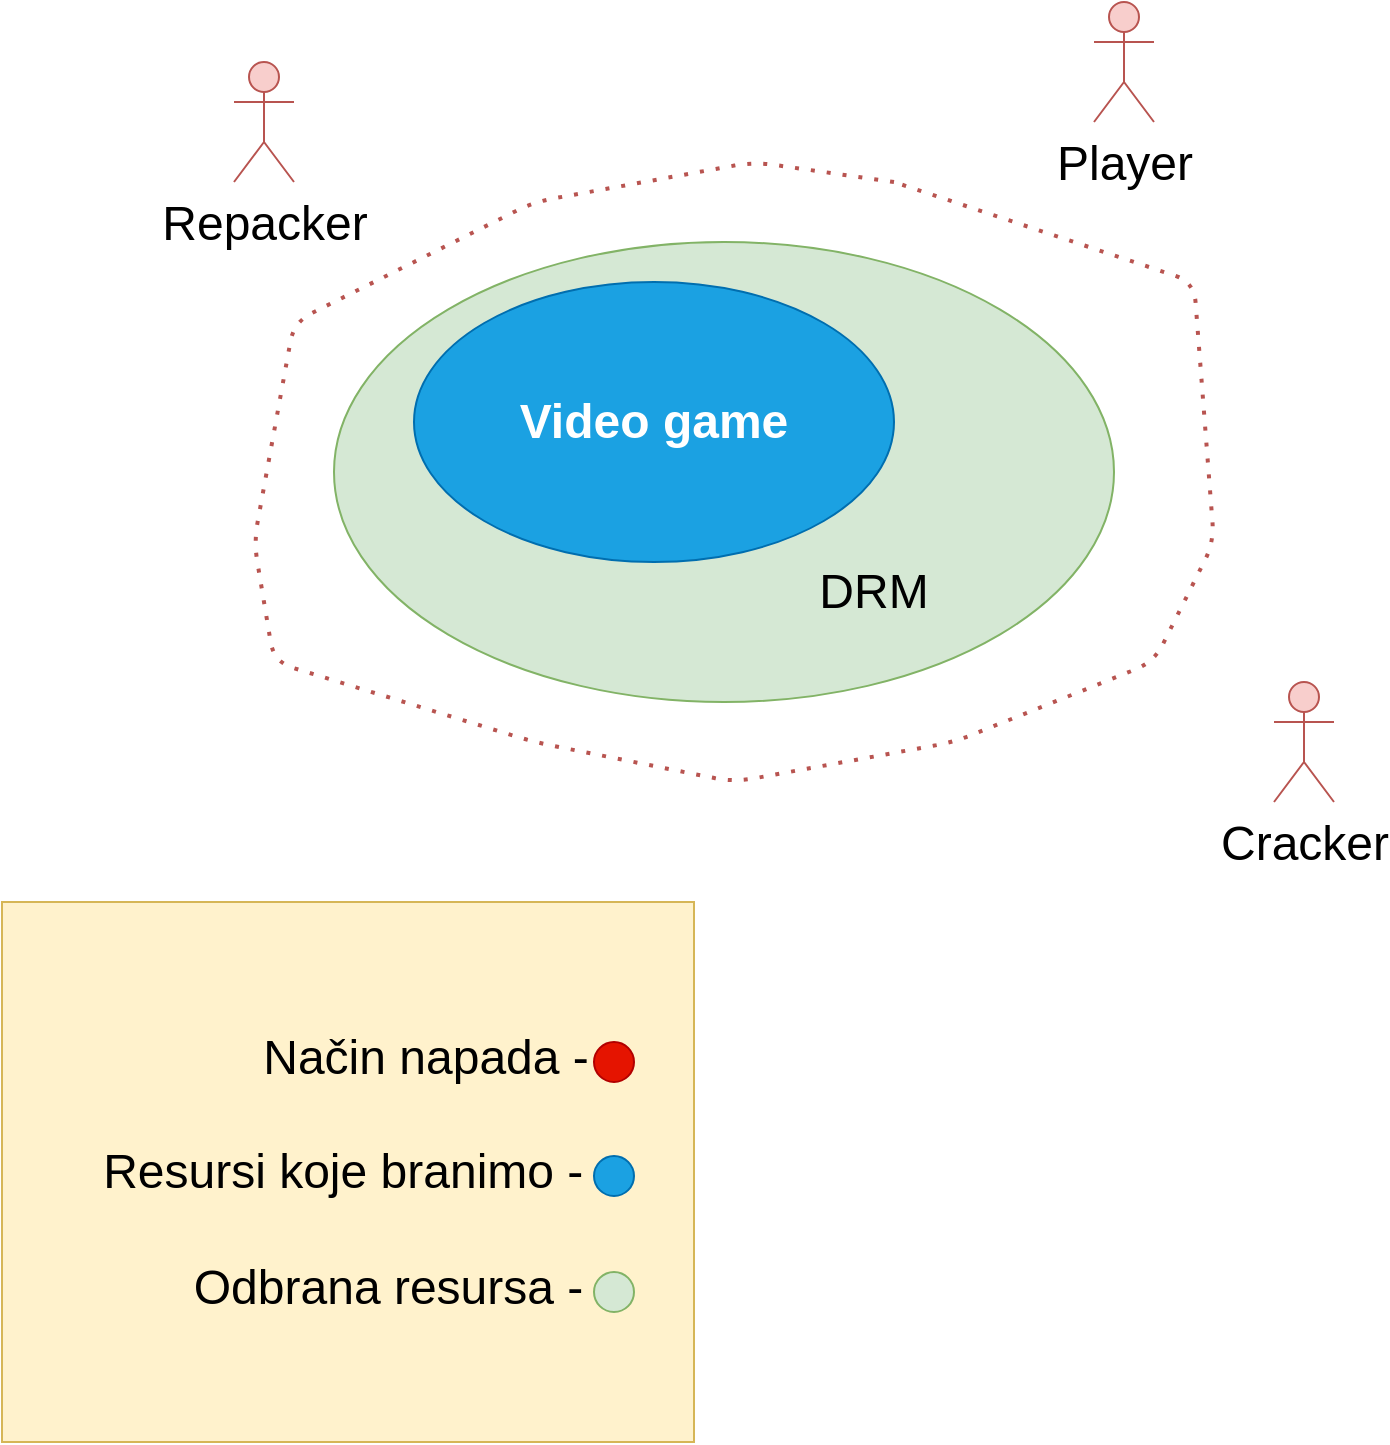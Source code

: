 <mxfile version="20.7.4" type="device"><diagram id="5cavecy0JTQ-8QKS1DpE" name="Page-1"><mxGraphModel dx="1036" dy="654" grid="1" gridSize="10" guides="1" tooltips="1" connect="1" arrows="1" fold="1" page="1" pageScale="1" pageWidth="827" pageHeight="1169" math="0" shadow="0"><root><mxCell id="0"/><mxCell id="1" parent="0"/><mxCell id="BaokeJt4UJEkh9fCpE3o-3" value="" style="ellipse;whiteSpace=wrap;html=1;fontSize=24;fillColor=#d5e8d4;strokeColor=#82b366;" parent="1" vertex="1"><mxGeometry x="240" y="270" width="390" height="230" as="geometry"/></mxCell><mxCell id="BaokeJt4UJEkh9fCpE3o-2" value="&lt;b style=&quot;border-color: var(--border-color); font-size: 12px;&quot;&gt;&lt;font style=&quot;border-color: var(--border-color); font-size: 24px;&quot;&gt;Video game&lt;/font&gt;&lt;/b&gt;" style="ellipse;whiteSpace=wrap;html=1;fontSize=24;fillColor=#1ba1e2;strokeColor=#006EAF;fontColor=#ffffff;" parent="1" vertex="1"><mxGeometry x="280" y="290" width="240" height="140" as="geometry"/></mxCell><mxCell id="BaokeJt4UJEkh9fCpE3o-4" value="DRM" style="text;html=1;strokeColor=none;fillColor=none;align=center;verticalAlign=middle;whiteSpace=wrap;rounded=0;fontSize=24;" parent="1" vertex="1"><mxGeometry x="480" y="430" width="60" height="30" as="geometry"/></mxCell><mxCell id="BaokeJt4UJEkh9fCpE3o-5" value="Način napada -&lt;span style=&quot;white-space: pre;&quot;&gt;&#9;&lt;/span&gt;&lt;br&gt;&lt;br&gt;Resursi koje branimo -&amp;nbsp; &amp;nbsp; &amp;nbsp; &amp;nbsp;&amp;nbsp;&lt;br&gt;&lt;br&gt;Odbrana resursa -&amp;nbsp; &amp;nbsp; &amp;nbsp; &amp;nbsp;&amp;nbsp;" style="rounded=0;whiteSpace=wrap;html=1;fontSize=24;align=right;fillColor=#fff2cc;strokeColor=#d6b656;" parent="1" vertex="1"><mxGeometry x="74" y="600" width="346" height="270" as="geometry"/></mxCell><mxCell id="BaokeJt4UJEkh9fCpE3o-6" value="" style="endArrow=none;dashed=1;html=1;dashPattern=1 3;strokeWidth=2;rounded=1;fontSize=24;fillColor=#f8cecc;strokeColor=#b85450;" parent="1" edge="1"><mxGeometry width="50" height="50" relative="1" as="geometry"><mxPoint x="520" y="240" as="sourcePoint"/><mxPoint x="520" y="240" as="targetPoint"/><Array as="points"><mxPoint x="450" y="230"/><mxPoint x="340" y="250"/><mxPoint x="220" y="310"/><mxPoint x="200" y="420"/><mxPoint x="210" y="480"/><mxPoint x="340" y="520"/><mxPoint x="440" y="540"/><mxPoint x="550" y="520"/><mxPoint x="650" y="480"/><mxPoint x="680" y="420"/><mxPoint x="670" y="290"/></Array></mxGeometry></mxCell><mxCell id="BaokeJt4UJEkh9fCpE3o-7" value="" style="ellipse;whiteSpace=wrap;html=1;aspect=fixed;fontSize=24;fillColor=#d5e8d4;strokeColor=#82b366;" parent="1" vertex="1"><mxGeometry x="370" y="785" width="20" height="20" as="geometry"/></mxCell><mxCell id="BaokeJt4UJEkh9fCpE3o-12" value="" style="ellipse;whiteSpace=wrap;html=1;aspect=fixed;fontSize=24;fillColor=#1ba1e2;fontColor=#ffffff;strokeColor=#006EAF;" parent="1" vertex="1"><mxGeometry x="370" y="727" width="20" height="20" as="geometry"/></mxCell><mxCell id="BaokeJt4UJEkh9fCpE3o-13" value="" style="ellipse;whiteSpace=wrap;html=1;aspect=fixed;fontSize=24;fillColor=#e51400;fontColor=#ffffff;strokeColor=#B20000;" parent="1" vertex="1"><mxGeometry x="370" y="670" width="20" height="20" as="geometry"/></mxCell><mxCell id="BaokeJt4UJEkh9fCpE3o-14" value="Cracker" style="shape=umlActor;verticalLabelPosition=bottom;verticalAlign=top;html=1;outlineConnect=0;fontSize=24;fillColor=#f8cecc;strokeColor=#b85450;" parent="1" vertex="1"><mxGeometry x="710" y="490" width="30" height="60" as="geometry"/></mxCell><mxCell id="BaokeJt4UJEkh9fCpE3o-15" value="Repacker" style="shape=umlActor;verticalLabelPosition=bottom;verticalAlign=top;html=1;outlineConnect=0;fontSize=24;fillColor=#f8cecc;strokeColor=#b85450;" parent="1" vertex="1"><mxGeometry x="190" y="180" width="30" height="60" as="geometry"/></mxCell><mxCell id="BaokeJt4UJEkh9fCpE3o-17" value="Player" style="shape=umlActor;verticalLabelPosition=bottom;verticalAlign=top;html=1;outlineConnect=0;fontSize=24;fillColor=#f8cecc;strokeColor=#b85450;" parent="1" vertex="1"><mxGeometry x="620" y="150" width="30" height="60" as="geometry"/></mxCell></root></mxGraphModel></diagram></mxfile>